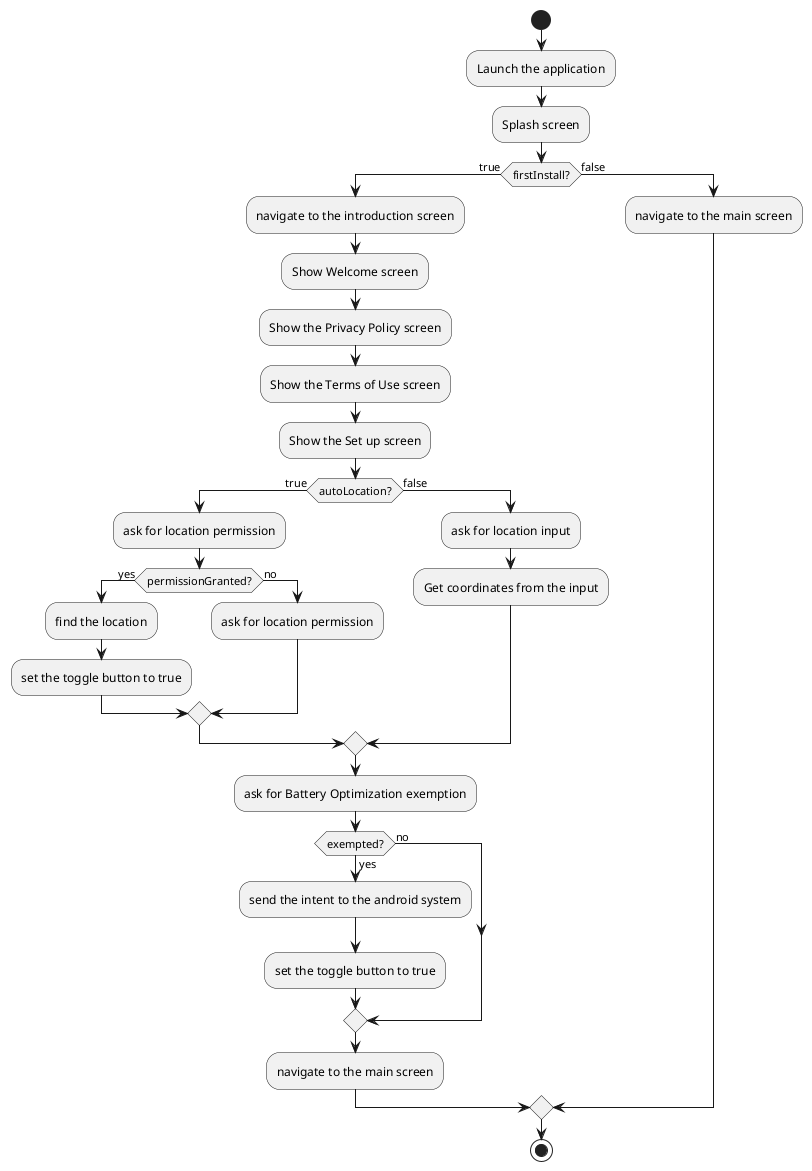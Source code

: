 @startuml
start
:Launch the application;
:Splash screen;
if (firstInstall?) then (true)
    :navigate to the introduction screen;
    :Show Welcome screen;
    :Show the Privacy Policy screen;
    :Show the Terms of Use screen;
    :Show the Set up screen;
    if(autoLocation?) then (true)
     :ask for location permission;
     if (permissionGranted?) then (yes)
     :find the location;
     :set the toggle button to true;
     else (no)
        :ask for location permission;
     endif
    else (false)
    :ask for location input;
    :Get coordinates from the input;
    endif
    :ask for Battery Optimization exemption;
    if (exempted?) then (yes)
    :send the intent to the android system;
    :set the toggle button to true;
    else (no)
    endif
    :navigate to the main screen;
else (false)
:navigate to the main screen;
endif
stop
@enduml
